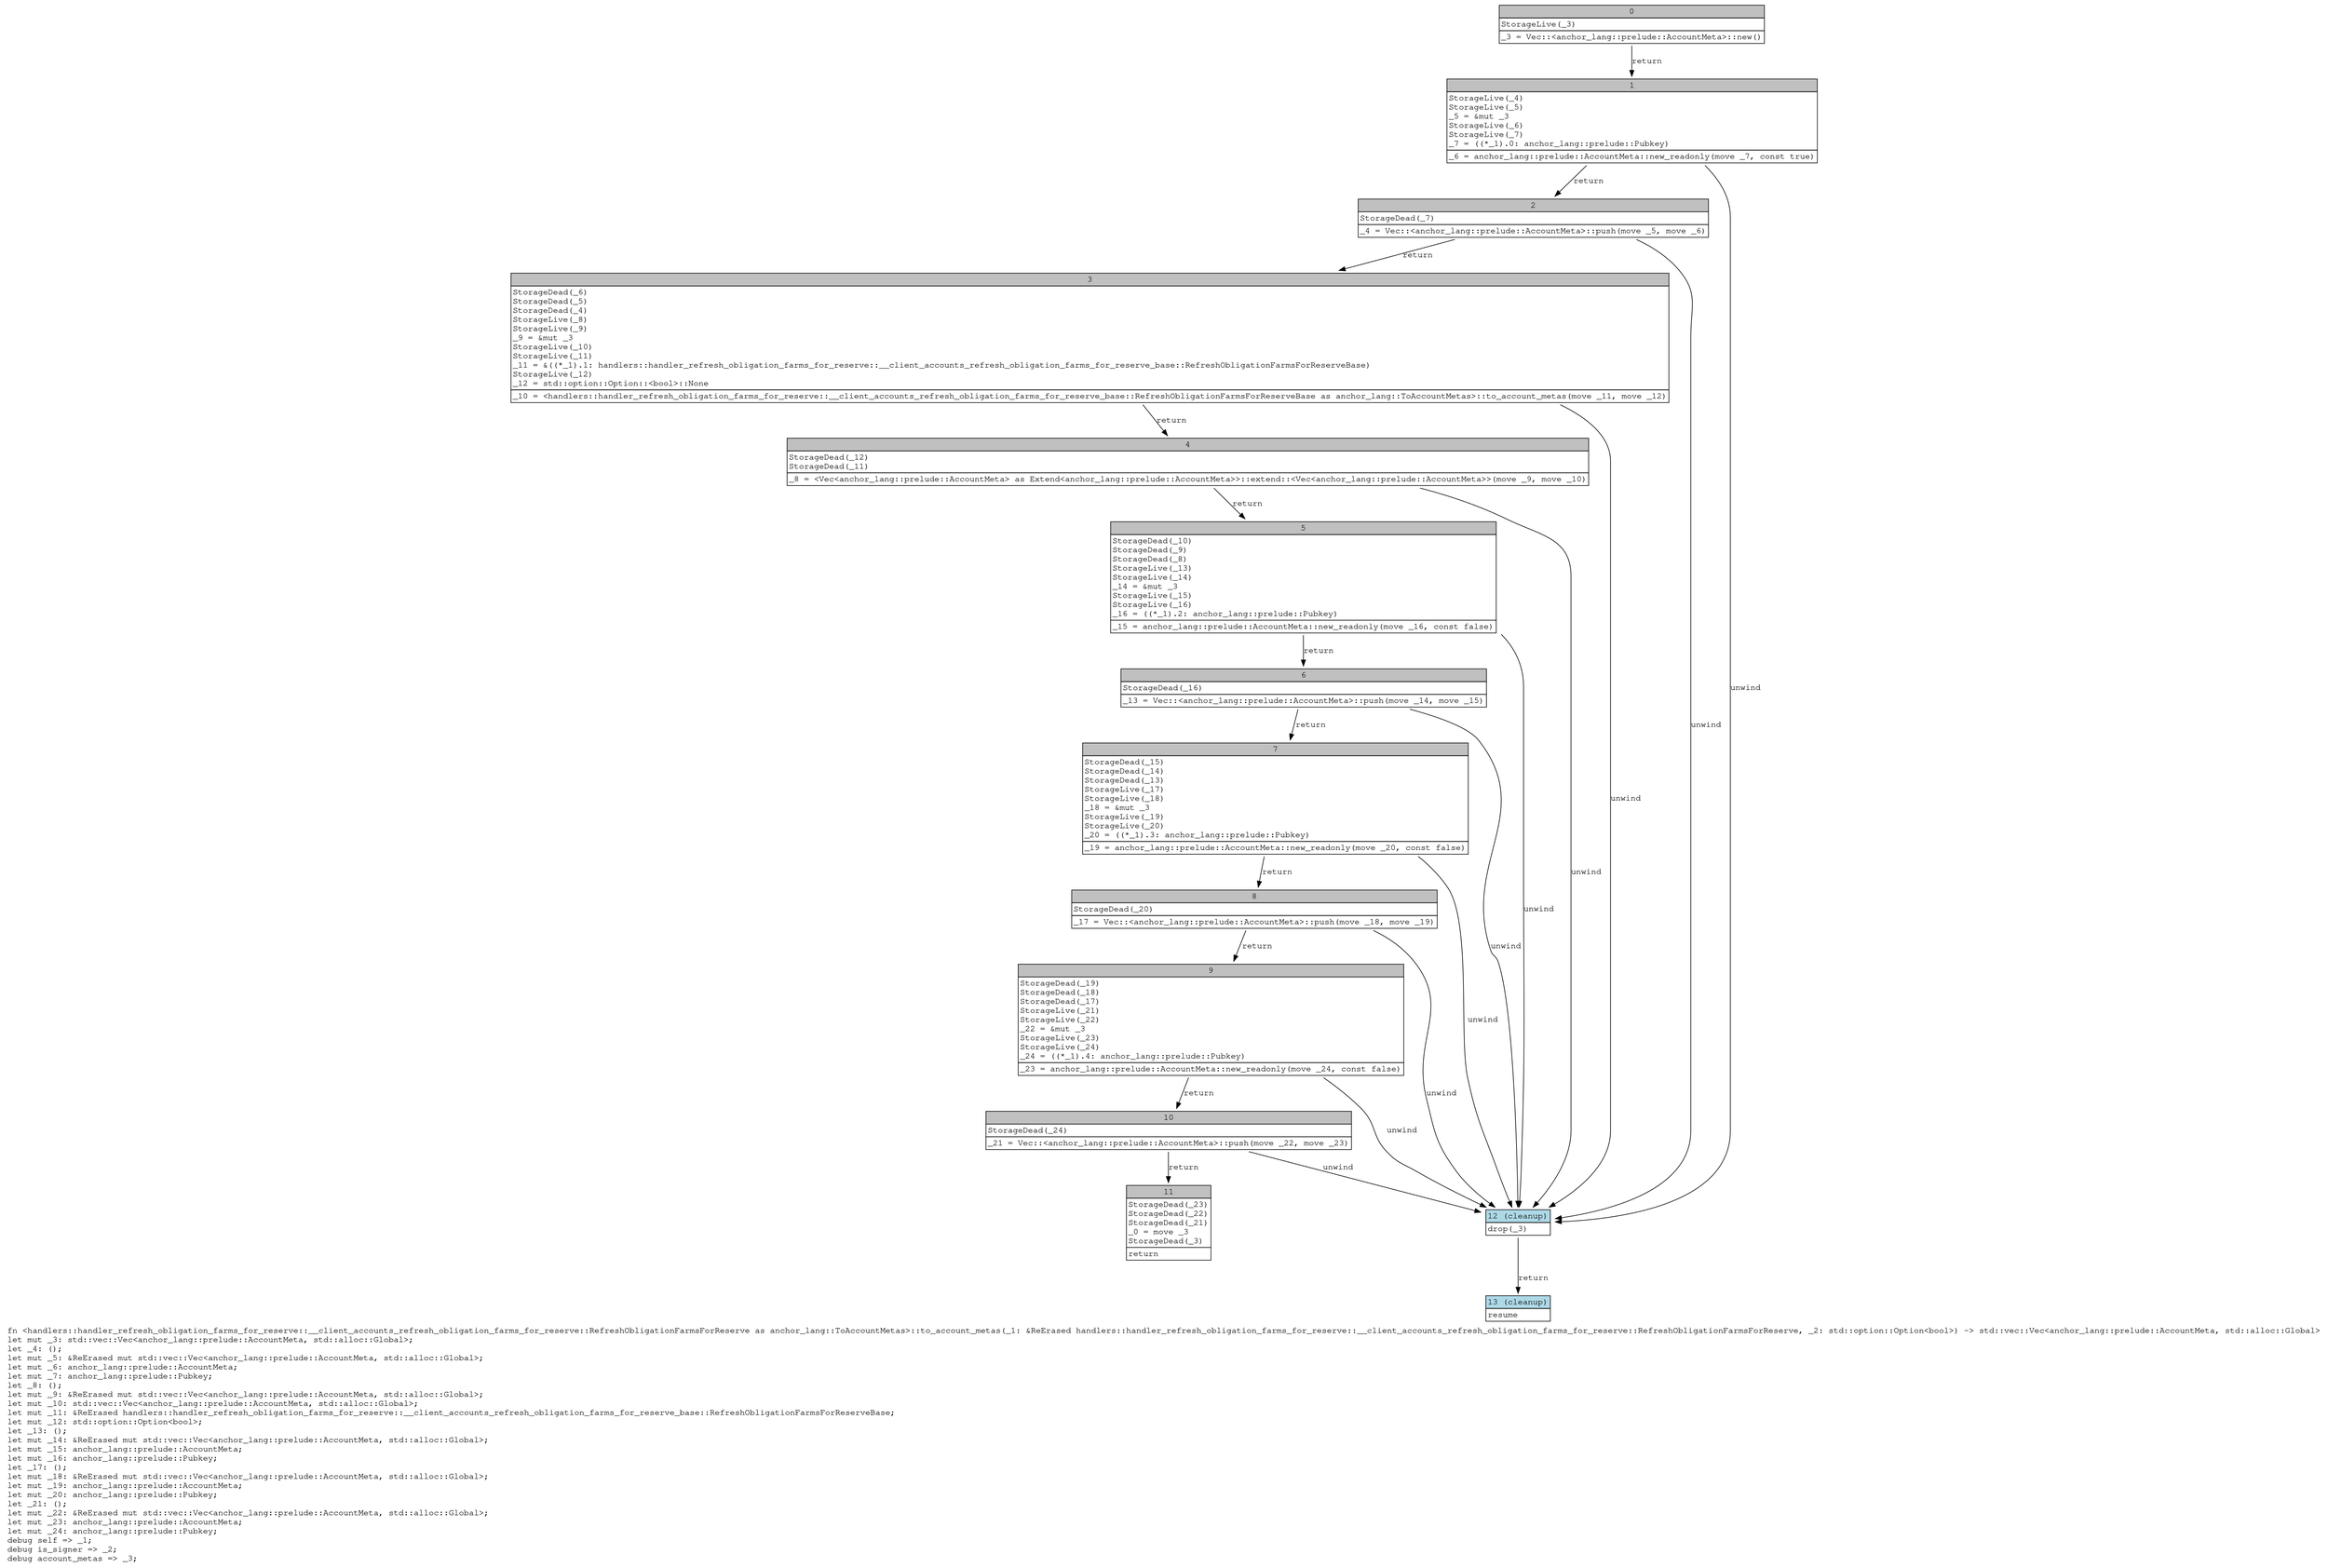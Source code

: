 digraph Mir_0_5031 {
    graph [fontname="Courier, monospace"];
    node [fontname="Courier, monospace"];
    edge [fontname="Courier, monospace"];
    label=<fn &lt;handlers::handler_refresh_obligation_farms_for_reserve::__client_accounts_refresh_obligation_farms_for_reserve::RefreshObligationFarmsForReserve as anchor_lang::ToAccountMetas&gt;::to_account_metas(_1: &amp;ReErased handlers::handler_refresh_obligation_farms_for_reserve::__client_accounts_refresh_obligation_farms_for_reserve::RefreshObligationFarmsForReserve, _2: std::option::Option&lt;bool&gt;) -&gt; std::vec::Vec&lt;anchor_lang::prelude::AccountMeta, std::alloc::Global&gt;<br align="left"/>let mut _3: std::vec::Vec&lt;anchor_lang::prelude::AccountMeta, std::alloc::Global&gt;;<br align="left"/>let _4: ();<br align="left"/>let mut _5: &amp;ReErased mut std::vec::Vec&lt;anchor_lang::prelude::AccountMeta, std::alloc::Global&gt;;<br align="left"/>let mut _6: anchor_lang::prelude::AccountMeta;<br align="left"/>let mut _7: anchor_lang::prelude::Pubkey;<br align="left"/>let _8: ();<br align="left"/>let mut _9: &amp;ReErased mut std::vec::Vec&lt;anchor_lang::prelude::AccountMeta, std::alloc::Global&gt;;<br align="left"/>let mut _10: std::vec::Vec&lt;anchor_lang::prelude::AccountMeta, std::alloc::Global&gt;;<br align="left"/>let mut _11: &amp;ReErased handlers::handler_refresh_obligation_farms_for_reserve::__client_accounts_refresh_obligation_farms_for_reserve_base::RefreshObligationFarmsForReserveBase;<br align="left"/>let mut _12: std::option::Option&lt;bool&gt;;<br align="left"/>let _13: ();<br align="left"/>let mut _14: &amp;ReErased mut std::vec::Vec&lt;anchor_lang::prelude::AccountMeta, std::alloc::Global&gt;;<br align="left"/>let mut _15: anchor_lang::prelude::AccountMeta;<br align="left"/>let mut _16: anchor_lang::prelude::Pubkey;<br align="left"/>let _17: ();<br align="left"/>let mut _18: &amp;ReErased mut std::vec::Vec&lt;anchor_lang::prelude::AccountMeta, std::alloc::Global&gt;;<br align="left"/>let mut _19: anchor_lang::prelude::AccountMeta;<br align="left"/>let mut _20: anchor_lang::prelude::Pubkey;<br align="left"/>let _21: ();<br align="left"/>let mut _22: &amp;ReErased mut std::vec::Vec&lt;anchor_lang::prelude::AccountMeta, std::alloc::Global&gt;;<br align="left"/>let mut _23: anchor_lang::prelude::AccountMeta;<br align="left"/>let mut _24: anchor_lang::prelude::Pubkey;<br align="left"/>debug self =&gt; _1;<br align="left"/>debug is_signer =&gt; _2;<br align="left"/>debug account_metas =&gt; _3;<br align="left"/>>;
    bb0__0_5031 [shape="none", label=<<table border="0" cellborder="1" cellspacing="0"><tr><td bgcolor="gray" align="center" colspan="1">0</td></tr><tr><td align="left" balign="left">StorageLive(_3)<br/></td></tr><tr><td align="left">_3 = Vec::&lt;anchor_lang::prelude::AccountMeta&gt;::new()</td></tr></table>>];
    bb1__0_5031 [shape="none", label=<<table border="0" cellborder="1" cellspacing="0"><tr><td bgcolor="gray" align="center" colspan="1">1</td></tr><tr><td align="left" balign="left">StorageLive(_4)<br/>StorageLive(_5)<br/>_5 = &amp;mut _3<br/>StorageLive(_6)<br/>StorageLive(_7)<br/>_7 = ((*_1).0: anchor_lang::prelude::Pubkey)<br/></td></tr><tr><td align="left">_6 = anchor_lang::prelude::AccountMeta::new_readonly(move _7, const true)</td></tr></table>>];
    bb2__0_5031 [shape="none", label=<<table border="0" cellborder="1" cellspacing="0"><tr><td bgcolor="gray" align="center" colspan="1">2</td></tr><tr><td align="left" balign="left">StorageDead(_7)<br/></td></tr><tr><td align="left">_4 = Vec::&lt;anchor_lang::prelude::AccountMeta&gt;::push(move _5, move _6)</td></tr></table>>];
    bb3__0_5031 [shape="none", label=<<table border="0" cellborder="1" cellspacing="0"><tr><td bgcolor="gray" align="center" colspan="1">3</td></tr><tr><td align="left" balign="left">StorageDead(_6)<br/>StorageDead(_5)<br/>StorageDead(_4)<br/>StorageLive(_8)<br/>StorageLive(_9)<br/>_9 = &amp;mut _3<br/>StorageLive(_10)<br/>StorageLive(_11)<br/>_11 = &amp;((*_1).1: handlers::handler_refresh_obligation_farms_for_reserve::__client_accounts_refresh_obligation_farms_for_reserve_base::RefreshObligationFarmsForReserveBase)<br/>StorageLive(_12)<br/>_12 = std::option::Option::&lt;bool&gt;::None<br/></td></tr><tr><td align="left">_10 = &lt;handlers::handler_refresh_obligation_farms_for_reserve::__client_accounts_refresh_obligation_farms_for_reserve_base::RefreshObligationFarmsForReserveBase as anchor_lang::ToAccountMetas&gt;::to_account_metas(move _11, move _12)</td></tr></table>>];
    bb4__0_5031 [shape="none", label=<<table border="0" cellborder="1" cellspacing="0"><tr><td bgcolor="gray" align="center" colspan="1">4</td></tr><tr><td align="left" balign="left">StorageDead(_12)<br/>StorageDead(_11)<br/></td></tr><tr><td align="left">_8 = &lt;Vec&lt;anchor_lang::prelude::AccountMeta&gt; as Extend&lt;anchor_lang::prelude::AccountMeta&gt;&gt;::extend::&lt;Vec&lt;anchor_lang::prelude::AccountMeta&gt;&gt;(move _9, move _10)</td></tr></table>>];
    bb5__0_5031 [shape="none", label=<<table border="0" cellborder="1" cellspacing="0"><tr><td bgcolor="gray" align="center" colspan="1">5</td></tr><tr><td align="left" balign="left">StorageDead(_10)<br/>StorageDead(_9)<br/>StorageDead(_8)<br/>StorageLive(_13)<br/>StorageLive(_14)<br/>_14 = &amp;mut _3<br/>StorageLive(_15)<br/>StorageLive(_16)<br/>_16 = ((*_1).2: anchor_lang::prelude::Pubkey)<br/></td></tr><tr><td align="left">_15 = anchor_lang::prelude::AccountMeta::new_readonly(move _16, const false)</td></tr></table>>];
    bb6__0_5031 [shape="none", label=<<table border="0" cellborder="1" cellspacing="0"><tr><td bgcolor="gray" align="center" colspan="1">6</td></tr><tr><td align="left" balign="left">StorageDead(_16)<br/></td></tr><tr><td align="left">_13 = Vec::&lt;anchor_lang::prelude::AccountMeta&gt;::push(move _14, move _15)</td></tr></table>>];
    bb7__0_5031 [shape="none", label=<<table border="0" cellborder="1" cellspacing="0"><tr><td bgcolor="gray" align="center" colspan="1">7</td></tr><tr><td align="left" balign="left">StorageDead(_15)<br/>StorageDead(_14)<br/>StorageDead(_13)<br/>StorageLive(_17)<br/>StorageLive(_18)<br/>_18 = &amp;mut _3<br/>StorageLive(_19)<br/>StorageLive(_20)<br/>_20 = ((*_1).3: anchor_lang::prelude::Pubkey)<br/></td></tr><tr><td align="left">_19 = anchor_lang::prelude::AccountMeta::new_readonly(move _20, const false)</td></tr></table>>];
    bb8__0_5031 [shape="none", label=<<table border="0" cellborder="1" cellspacing="0"><tr><td bgcolor="gray" align="center" colspan="1">8</td></tr><tr><td align="left" balign="left">StorageDead(_20)<br/></td></tr><tr><td align="left">_17 = Vec::&lt;anchor_lang::prelude::AccountMeta&gt;::push(move _18, move _19)</td></tr></table>>];
    bb9__0_5031 [shape="none", label=<<table border="0" cellborder="1" cellspacing="0"><tr><td bgcolor="gray" align="center" colspan="1">9</td></tr><tr><td align="left" balign="left">StorageDead(_19)<br/>StorageDead(_18)<br/>StorageDead(_17)<br/>StorageLive(_21)<br/>StorageLive(_22)<br/>_22 = &amp;mut _3<br/>StorageLive(_23)<br/>StorageLive(_24)<br/>_24 = ((*_1).4: anchor_lang::prelude::Pubkey)<br/></td></tr><tr><td align="left">_23 = anchor_lang::prelude::AccountMeta::new_readonly(move _24, const false)</td></tr></table>>];
    bb10__0_5031 [shape="none", label=<<table border="0" cellborder="1" cellspacing="0"><tr><td bgcolor="gray" align="center" colspan="1">10</td></tr><tr><td align="left" balign="left">StorageDead(_24)<br/></td></tr><tr><td align="left">_21 = Vec::&lt;anchor_lang::prelude::AccountMeta&gt;::push(move _22, move _23)</td></tr></table>>];
    bb11__0_5031 [shape="none", label=<<table border="0" cellborder="1" cellspacing="0"><tr><td bgcolor="gray" align="center" colspan="1">11</td></tr><tr><td align="left" balign="left">StorageDead(_23)<br/>StorageDead(_22)<br/>StorageDead(_21)<br/>_0 = move _3<br/>StorageDead(_3)<br/></td></tr><tr><td align="left">return</td></tr></table>>];
    bb12__0_5031 [shape="none", label=<<table border="0" cellborder="1" cellspacing="0"><tr><td bgcolor="lightblue" align="center" colspan="1">12 (cleanup)</td></tr><tr><td align="left">drop(_3)</td></tr></table>>];
    bb13__0_5031 [shape="none", label=<<table border="0" cellborder="1" cellspacing="0"><tr><td bgcolor="lightblue" align="center" colspan="1">13 (cleanup)</td></tr><tr><td align="left">resume</td></tr></table>>];
    bb0__0_5031 -> bb1__0_5031 [label="return"];
    bb1__0_5031 -> bb2__0_5031 [label="return"];
    bb1__0_5031 -> bb12__0_5031 [label="unwind"];
    bb2__0_5031 -> bb3__0_5031 [label="return"];
    bb2__0_5031 -> bb12__0_5031 [label="unwind"];
    bb3__0_5031 -> bb4__0_5031 [label="return"];
    bb3__0_5031 -> bb12__0_5031 [label="unwind"];
    bb4__0_5031 -> bb5__0_5031 [label="return"];
    bb4__0_5031 -> bb12__0_5031 [label="unwind"];
    bb5__0_5031 -> bb6__0_5031 [label="return"];
    bb5__0_5031 -> bb12__0_5031 [label="unwind"];
    bb6__0_5031 -> bb7__0_5031 [label="return"];
    bb6__0_5031 -> bb12__0_5031 [label="unwind"];
    bb7__0_5031 -> bb8__0_5031 [label="return"];
    bb7__0_5031 -> bb12__0_5031 [label="unwind"];
    bb8__0_5031 -> bb9__0_5031 [label="return"];
    bb8__0_5031 -> bb12__0_5031 [label="unwind"];
    bb9__0_5031 -> bb10__0_5031 [label="return"];
    bb9__0_5031 -> bb12__0_5031 [label="unwind"];
    bb10__0_5031 -> bb11__0_5031 [label="return"];
    bb10__0_5031 -> bb12__0_5031 [label="unwind"];
    bb12__0_5031 -> bb13__0_5031 [label="return"];
}
